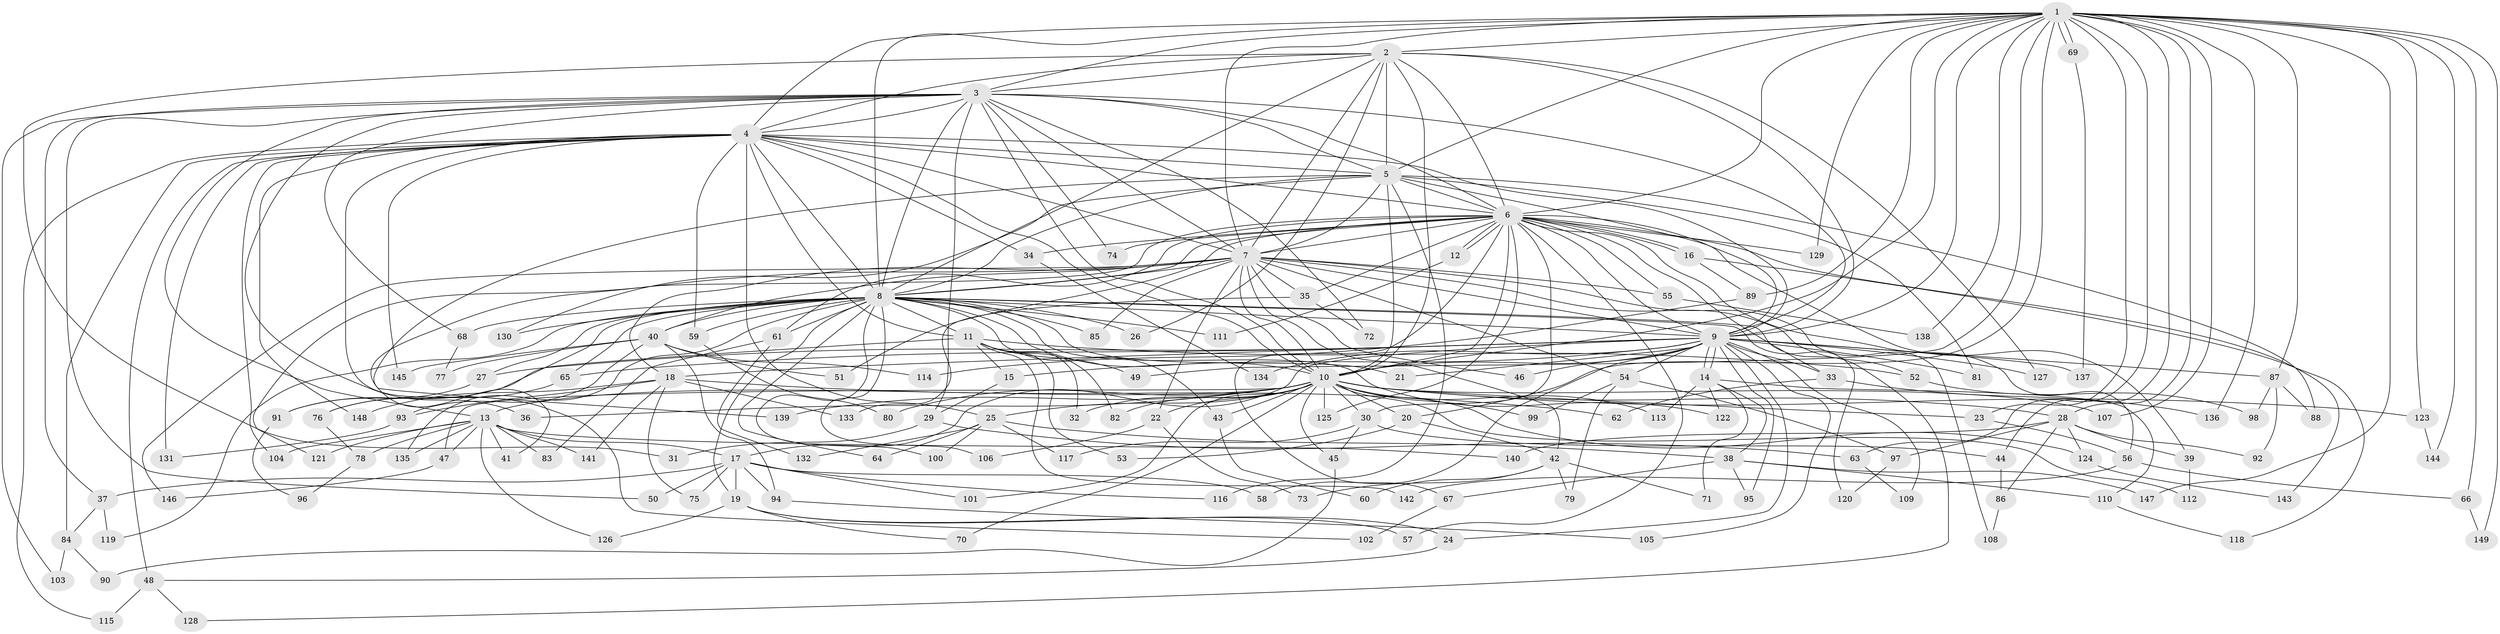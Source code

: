 // Generated by graph-tools (version 1.1) at 2025/34/03/09/25 02:34:37]
// undirected, 149 vertices, 323 edges
graph export_dot {
graph [start="1"]
  node [color=gray90,style=filled];
  1;
  2;
  3;
  4;
  5;
  6;
  7;
  8;
  9;
  10;
  11;
  12;
  13;
  14;
  15;
  16;
  17;
  18;
  19;
  20;
  21;
  22;
  23;
  24;
  25;
  26;
  27;
  28;
  29;
  30;
  31;
  32;
  33;
  34;
  35;
  36;
  37;
  38;
  39;
  40;
  41;
  42;
  43;
  44;
  45;
  46;
  47;
  48;
  49;
  50;
  51;
  52;
  53;
  54;
  55;
  56;
  57;
  58;
  59;
  60;
  61;
  62;
  63;
  64;
  65;
  66;
  67;
  68;
  69;
  70;
  71;
  72;
  73;
  74;
  75;
  76;
  77;
  78;
  79;
  80;
  81;
  82;
  83;
  84;
  85;
  86;
  87;
  88;
  89;
  90;
  91;
  92;
  93;
  94;
  95;
  96;
  97;
  98;
  99;
  100;
  101;
  102;
  103;
  104;
  105;
  106;
  107;
  108;
  109;
  110;
  111;
  112;
  113;
  114;
  115;
  116;
  117;
  118;
  119;
  120;
  121;
  122;
  123;
  124;
  125;
  126;
  127;
  128;
  129;
  130;
  131;
  132;
  133;
  134;
  135;
  136;
  137;
  138;
  139;
  140;
  141;
  142;
  143;
  144;
  145;
  146;
  147;
  148;
  149;
  1 -- 2;
  1 -- 3;
  1 -- 4;
  1 -- 5;
  1 -- 6;
  1 -- 7;
  1 -- 8;
  1 -- 9;
  1 -- 10;
  1 -- 20;
  1 -- 23;
  1 -- 28;
  1 -- 44;
  1 -- 49;
  1 -- 63;
  1 -- 66;
  1 -- 69;
  1 -- 69;
  1 -- 87;
  1 -- 89;
  1 -- 107;
  1 -- 123;
  1 -- 129;
  1 -- 136;
  1 -- 138;
  1 -- 144;
  1 -- 147;
  1 -- 149;
  2 -- 3;
  2 -- 4;
  2 -- 5;
  2 -- 6;
  2 -- 7;
  2 -- 8;
  2 -- 9;
  2 -- 10;
  2 -- 26;
  2 -- 31;
  2 -- 127;
  3 -- 4;
  3 -- 5;
  3 -- 6;
  3 -- 7;
  3 -- 8;
  3 -- 9;
  3 -- 10;
  3 -- 13;
  3 -- 29;
  3 -- 36;
  3 -- 37;
  3 -- 50;
  3 -- 68;
  3 -- 72;
  3 -- 74;
  3 -- 103;
  4 -- 5;
  4 -- 6;
  4 -- 7;
  4 -- 8;
  4 -- 9;
  4 -- 10;
  4 -- 11;
  4 -- 25;
  4 -- 34;
  4 -- 48;
  4 -- 59;
  4 -- 84;
  4 -- 102;
  4 -- 104;
  4 -- 115;
  4 -- 131;
  4 -- 145;
  4 -- 148;
  5 -- 6;
  5 -- 7;
  5 -- 8;
  5 -- 9;
  5 -- 10;
  5 -- 81;
  5 -- 88;
  5 -- 116;
  5 -- 130;
  5 -- 139;
  6 -- 7;
  6 -- 8;
  6 -- 9;
  6 -- 10;
  6 -- 12;
  6 -- 12;
  6 -- 16;
  6 -- 16;
  6 -- 30;
  6 -- 33;
  6 -- 34;
  6 -- 35;
  6 -- 39;
  6 -- 41;
  6 -- 51;
  6 -- 55;
  6 -- 56;
  6 -- 57;
  6 -- 61;
  6 -- 67;
  6 -- 74;
  6 -- 125;
  6 -- 129;
  6 -- 143;
  7 -- 8;
  7 -- 9;
  7 -- 10;
  7 -- 18;
  7 -- 22;
  7 -- 35;
  7 -- 40;
  7 -- 42;
  7 -- 46;
  7 -- 52;
  7 -- 54;
  7 -- 55;
  7 -- 85;
  7 -- 108;
  7 -- 121;
  7 -- 146;
  8 -- 9;
  8 -- 10;
  8 -- 11;
  8 -- 19;
  8 -- 21;
  8 -- 26;
  8 -- 27;
  8 -- 40;
  8 -- 43;
  8 -- 59;
  8 -- 61;
  8 -- 64;
  8 -- 65;
  8 -- 68;
  8 -- 76;
  8 -- 85;
  8 -- 100;
  8 -- 106;
  8 -- 111;
  8 -- 119;
  8 -- 120;
  8 -- 122;
  8 -- 128;
  8 -- 130;
  8 -- 135;
  9 -- 10;
  9 -- 14;
  9 -- 14;
  9 -- 15;
  9 -- 17;
  9 -- 18;
  9 -- 21;
  9 -- 24;
  9 -- 27;
  9 -- 33;
  9 -- 46;
  9 -- 54;
  9 -- 58;
  9 -- 65;
  9 -- 81;
  9 -- 87;
  9 -- 95;
  9 -- 105;
  9 -- 109;
  9 -- 127;
  9 -- 134;
  9 -- 137;
  10 -- 13;
  10 -- 20;
  10 -- 22;
  10 -- 23;
  10 -- 25;
  10 -- 28;
  10 -- 30;
  10 -- 32;
  10 -- 36;
  10 -- 43;
  10 -- 45;
  10 -- 47;
  10 -- 70;
  10 -- 80;
  10 -- 82;
  10 -- 99;
  10 -- 101;
  10 -- 107;
  10 -- 112;
  10 -- 113;
  10 -- 123;
  10 -- 124;
  10 -- 125;
  10 -- 139;
  11 -- 15;
  11 -- 32;
  11 -- 49;
  11 -- 52;
  11 -- 53;
  11 -- 82;
  11 -- 91;
  11 -- 142;
  12 -- 111;
  13 -- 17;
  13 -- 41;
  13 -- 47;
  13 -- 78;
  13 -- 83;
  13 -- 104;
  13 -- 121;
  13 -- 126;
  13 -- 135;
  13 -- 140;
  13 -- 141;
  14 -- 38;
  14 -- 71;
  14 -- 110;
  14 -- 113;
  14 -- 122;
  15 -- 29;
  16 -- 89;
  16 -- 118;
  17 -- 19;
  17 -- 37;
  17 -- 50;
  17 -- 58;
  17 -- 75;
  17 -- 94;
  17 -- 101;
  17 -- 116;
  18 -- 62;
  18 -- 75;
  18 -- 93;
  18 -- 133;
  18 -- 141;
  18 -- 148;
  19 -- 24;
  19 -- 57;
  19 -- 70;
  19 -- 126;
  20 -- 42;
  20 -- 53;
  22 -- 73;
  22 -- 106;
  23 -- 56;
  24 -- 48;
  25 -- 38;
  25 -- 64;
  25 -- 100;
  25 -- 117;
  25 -- 132;
  27 -- 91;
  28 -- 39;
  28 -- 86;
  28 -- 92;
  28 -- 97;
  28 -- 124;
  28 -- 140;
  29 -- 31;
  29 -- 63;
  30 -- 44;
  30 -- 45;
  30 -- 117;
  33 -- 62;
  33 -- 136;
  34 -- 134;
  35 -- 72;
  35 -- 133;
  37 -- 84;
  37 -- 119;
  38 -- 67;
  38 -- 95;
  38 -- 110;
  38 -- 147;
  39 -- 112;
  40 -- 51;
  40 -- 77;
  40 -- 93;
  40 -- 94;
  40 -- 114;
  40 -- 145;
  42 -- 60;
  42 -- 71;
  42 -- 73;
  42 -- 79;
  43 -- 60;
  44 -- 86;
  45 -- 90;
  47 -- 146;
  48 -- 115;
  48 -- 128;
  52 -- 98;
  54 -- 79;
  54 -- 97;
  54 -- 99;
  55 -- 138;
  56 -- 66;
  56 -- 142;
  59 -- 80;
  61 -- 83;
  61 -- 132;
  63 -- 109;
  65 -- 76;
  66 -- 149;
  67 -- 102;
  68 -- 77;
  69 -- 137;
  76 -- 78;
  78 -- 96;
  84 -- 90;
  84 -- 103;
  86 -- 108;
  87 -- 88;
  87 -- 92;
  87 -- 98;
  89 -- 114;
  91 -- 96;
  93 -- 131;
  94 -- 105;
  97 -- 120;
  110 -- 118;
  123 -- 144;
  124 -- 143;
}
